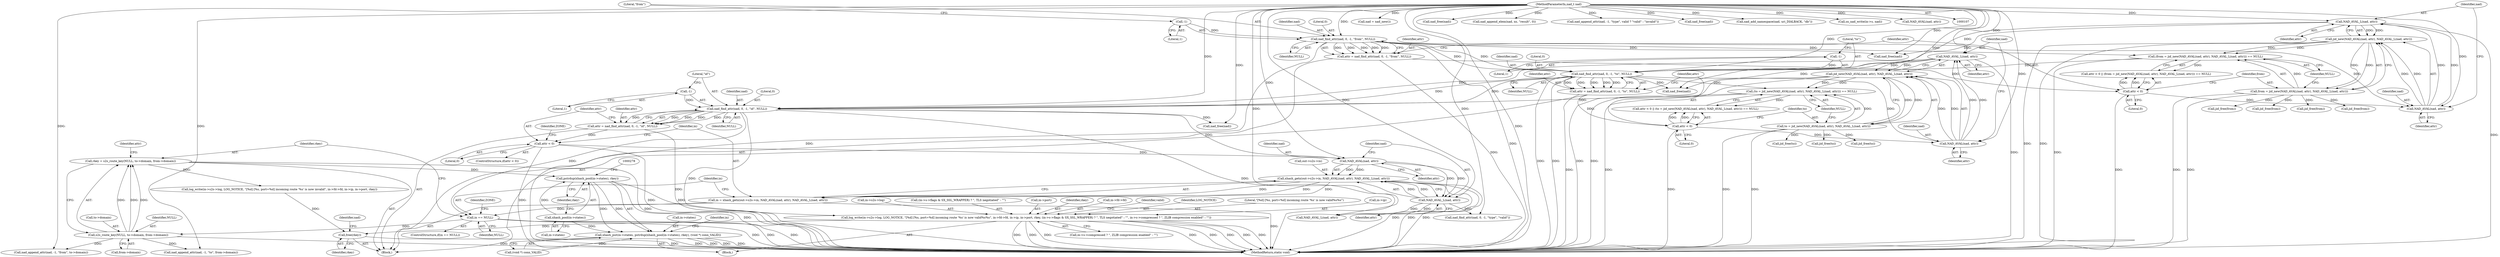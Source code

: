 digraph "0_jabberd2_aabcffae560d5fd00cd1d2ffce5d760353cf0a4d_0@API" {
"1000271" [label="(Call,pstrdup(xhash_pool(in->states), rkey))"];
"1000272" [label="(Call,xhash_pool(in->states))"];
"1000243" [label="(Call,rkey = s2s_route_key(NULL, to->domain, from->domain))"];
"1000245" [label="(Call,s2s_route_key(NULL, to->domain, from->domain))"];
"1000223" [label="(Call,in == NULL)"];
"1000208" [label="(Call,in = xhash_getx(out->s2s->in, NAD_AVAL(nad, attr), NAD_AVAL_L(nad, attr)))"];
"1000210" [label="(Call,xhash_getx(out->s2s->in, NAD_AVAL(nad, attr), NAD_AVAL_L(nad, attr)))"];
"1000216" [label="(Call,NAD_AVAL(nad, attr))"];
"1000186" [label="(Call,nad_find_attr(nad, 0, -1, \"id\", NULL))"];
"1000171" [label="(Call,NAD_AVAL_L(nad, attr))"];
"1000168" [label="(Call,NAD_AVAL(nad, attr))"];
"1000152" [label="(Call,nad_find_attr(nad, 0, -1, \"to\", NULL))"];
"1000139" [label="(Call,NAD_AVAL_L(nad, attr))"];
"1000136" [label="(Call,NAD_AVAL(nad, attr))"];
"1000120" [label="(Call,nad_find_attr(nad, 0, -1, \"from\", NULL))"];
"1000109" [label="(MethodParameterIn,nad_t nad)"];
"1000123" [label="(Call,-1)"];
"1000129" [label="(Call,attr < 0)"];
"1000118" [label="(Call,attr = nad_find_attr(nad, 0, -1, \"from\", NULL))"];
"1000155" [label="(Call,-1)"];
"1000132" [label="(Call,(from = jid_new(NAD_AVAL(nad, attr), NAD_AVAL_L(nad, attr))) == NULL)"];
"1000133" [label="(Call,from = jid_new(NAD_AVAL(nad, attr), NAD_AVAL_L(nad, attr)))"];
"1000135" [label="(Call,jid_new(NAD_AVAL(nad, attr), NAD_AVAL_L(nad, attr)))"];
"1000161" [label="(Call,attr < 0)"];
"1000150" [label="(Call,attr = nad_find_attr(nad, 0, -1, \"to\", NULL))"];
"1000189" [label="(Call,-1)"];
"1000164" [label="(Call,(to = jid_new(NAD_AVAL(nad, attr), NAD_AVAL_L(nad, attr))) == NULL)"];
"1000165" [label="(Call,to = jid_new(NAD_AVAL(nad, attr), NAD_AVAL_L(nad, attr)))"];
"1000167" [label="(Call,jid_new(NAD_AVAL(nad, attr), NAD_AVAL_L(nad, attr)))"];
"1000194" [label="(Call,attr < 0)"];
"1000184" [label="(Call,attr = nad_find_attr(nad, 0, -1, \"id\", NULL))"];
"1000219" [label="(Call,NAD_AVAL_L(nad, attr))"];
"1000267" [label="(Call,xhash_put(in->states, pstrdup(xhash_pool(in->states), rkey), (void *) conn_VALID))"];
"1000280" [label="(Call,log_write(in->s2s->log, LOG_NOTICE, \"[%d] [%s, port=%d] incoming route '%s' is now valid%s%s\", in->fd->fd, in->ip, in->port, rkey, (in->s->flags & SX_SSL_WRAPPER) ? \", TLS negotiated\" : \"\", in->s->compressed ? \", ZLIB compression enabled\" : \"\"))"];
"1000346" [label="(Call,free(rkey))"];
"1000205" [label="(Call,nad_free(nad))"];
"1000142" [label="(Identifier,NULL)"];
"1000287" [label="(Literal,\"[%d] [%s, port=%d] incoming route '%s' is now valid%s%s\")"];
"1000195" [label="(Identifier,attr)"];
"1000217" [label="(Identifier,nad)"];
"1000185" [label="(Identifier,attr)"];
"1000110" [label="(Block,)"];
"1000155" [label="(Call,-1)"];
"1000169" [label="(Identifier,nad)"];
"1000293" [label="(Call,in->ip)"];
"1000346" [label="(Call,free(rkey))"];
"1000218" [label="(Identifier,attr)"];
"1000152" [label="(Call,nad_find_attr(nad, 0, -1, \"to\", NULL))"];
"1000354" [label="(Call,nad = nad_new())"];
"1000219" [label="(Call,NAD_AVAL_L(nad, attr))"];
"1000161" [label="(Call,attr < 0)"];
"1000240" [label="(Call,nad_free(nad))"];
"1000186" [label="(Call,nad_find_attr(nad, 0, -1, \"id\", NULL))"];
"1000276" [label="(Identifier,rkey)"];
"1000131" [label="(Literal,0)"];
"1000272" [label="(Call,xhash_pool(in->states))"];
"1000281" [label="(Call,in->s2s->log)"];
"1000363" [label="(Call,nad_append_elem(nad, ns, \"result\", 0))"];
"1000384" [label="(Call,nad_append_attr(nad, -1, \"type\", valid ? \"valid\" : \"invalid\"))"];
"1000273" [label="(Call,in->states)"];
"1000191" [label="(Literal,\"id\")"];
"1000147" [label="(Call,nad_free(nad))"];
"1000124" [label="(Literal,1)"];
"1000167" [label="(Call,jid_new(NAD_AVAL(nad, attr), NAD_AVAL_L(nad, attr)))"];
"1000157" [label="(Literal,\"to\")"];
"1000172" [label="(Identifier,nad)"];
"1000300" [label="(Call,(in->s->flags & SX_SSL_WRAPPER) ? \", TLS negotiated\" : \"\")"];
"1000154" [label="(Literal,0)"];
"1000368" [label="(Call,nad_append_attr(nad, -1, \"to\", from->domain))"];
"1000254" [label="(Identifier,attr)"];
"1000190" [label="(Literal,1)"];
"1000193" [label="(ControlStructure,if(attr < 0))"];
"1000203" [label="(Call,jid_free(to))"];
"1000236" [label="(Call,jid_free(from))"];
"1000296" [label="(Call,in->port)"];
"1000211" [label="(Call,out->s2s->in)"];
"1000139" [label="(Call,NAD_AVAL_L(nad, attr))"];
"1000120" [label="(Call,nad_find_attr(nad, 0, -1, \"from\", NULL))"];
"1000171" [label="(Call,NAD_AVAL_L(nad, attr))"];
"1000225" [label="(Identifier,NULL)"];
"1000323" [label="(Call,log_write(in->s2s->log, LOG_NOTICE, \"[%d] [%s, port=%d] incoming route '%s' is now invalid\", in->fd->fd, in->ip, in->port, rkey))"];
"1000162" [label="(Identifier,attr)"];
"1000187" [label="(Identifier,nad)"];
"1000299" [label="(Identifier,rkey)"];
"1000267" [label="(Call,xhash_put(in->states, pstrdup(xhash_pool(in->states), rkey), (void *) conn_VALID))"];
"1000348" [label="(Call,nad_free(nad))"];
"1000288" [label="(Call,in->fd->fd)"];
"1000153" [label="(Identifier,nad)"];
"1000250" [label="(Call,from->domain)"];
"1000150" [label="(Call,attr = nad_find_attr(nad, 0, -1, \"to\", NULL))"];
"1000160" [label="(Call,attr < 0 || (to = jid_new(NAD_AVAL(nad, attr), NAD_AVAL_L(nad, attr))) == NULL)"];
"1000164" [label="(Call,(to = jid_new(NAD_AVAL(nad, attr), NAD_AVAL_L(nad, attr))) == NULL)"];
"1000238" [label="(Call,jid_free(to))"];
"1000222" [label="(ControlStructure,if(in == NULL))"];
"1000165" [label="(Call,to = jid_new(NAD_AVAL(nad, attr), NAD_AVAL_L(nad, attr)))"];
"1000221" [label="(Identifier,attr)"];
"1000199" [label="(Identifier,ZONE)"];
"1000359" [label="(Call,nad_add_namespace(nad, uri_DIALBACK, \"db\"))"];
"1000255" [label="(Call,nad_find_attr(nad, 0, -1, \"type\", \"valid\"))"];
"1000121" [label="(Identifier,nad)"];
"1000393" [label="(Call,sx_nad_write(in->s, nad))"];
"1000194" [label="(Call,attr < 0)"];
"1000376" [label="(Call,nad_append_attr(nad, -1, \"from\", to->domain))"];
"1000130" [label="(Identifier,attr)"];
"1000129" [label="(Call,attr < 0)"];
"1000188" [label="(Literal,0)"];
"1000168" [label="(Call,NAD_AVAL(nad, attr))"];
"1000128" [label="(Call,attr < 0 || (from = jid_new(NAD_AVAL(nad, attr), NAD_AVAL_L(nad, attr))) == NULL)"];
"1000268" [label="(Call,in->states)"];
"1000280" [label="(Call,log_write(in->s2s->log, LOG_NOTICE, \"[%d] [%s, port=%d] incoming route '%s' is now valid%s%s\", in->fd->fd, in->ip, in->port, rkey, (in->s->flags & SX_SSL_WRAPPER) ? \", TLS negotiated\" : \"\", in->s->compressed ? \", ZLIB compression enabled\" : \"\"))"];
"1000414" [label="(Call,jid_free(to))"];
"1000416" [label="(MethodReturn,static void)"];
"1000119" [label="(Identifier,attr)"];
"1000122" [label="(Literal,0)"];
"1000170" [label="(Identifier,attr)"];
"1000233" [label="(Call,NAD_AVAL(nad, attr))"];
"1000277" [label="(Call,(void *) conn_VALID)"];
"1000192" [label="(Identifier,NULL)"];
"1000140" [label="(Identifier,nad)"];
"1000209" [label="(Identifier,in)"];
"1000181" [label="(Call,nad_free(nad))"];
"1000244" [label="(Identifier,rkey)"];
"1000125" [label="(Literal,\"from\")"];
"1000243" [label="(Call,rkey = s2s_route_key(NULL, to->domain, from->domain))"];
"1000137" [label="(Identifier,nad)"];
"1000173" [label="(Identifier,attr)"];
"1000118" [label="(Call,attr = nad_find_attr(nad, 0, -1, \"from\", NULL))"];
"1000412" [label="(Call,jid_free(from))"];
"1000319" [label="(Identifier,valid)"];
"1000286" [label="(Identifier,LOG_NOTICE)"];
"1000230" [label="(Call,NAD_AVAL_L(nad, attr))"];
"1000158" [label="(Identifier,NULL)"];
"1000347" [label="(Identifier,rkey)"];
"1000349" [label="(Identifier,nad)"];
"1000210" [label="(Call,xhash_getx(out->s2s->in, NAD_AVAL(nad, attr), NAD_AVAL_L(nad, attr)))"];
"1000126" [label="(Identifier,NULL)"];
"1000135" [label="(Call,jid_new(NAD_AVAL(nad, attr), NAD_AVAL_L(nad, attr)))"];
"1000220" [label="(Identifier,nad)"];
"1000201" [label="(Call,jid_free(from))"];
"1000189" [label="(Call,-1)"];
"1000228" [label="(Identifier,ZONE)"];
"1000246" [label="(Identifier,NULL)"];
"1000138" [label="(Identifier,attr)"];
"1000245" [label="(Call,s2s_route_key(NULL, to->domain, from->domain))"];
"1000208" [label="(Call,in = xhash_getx(out->s2s->in, NAD_AVAL(nad, attr), NAD_AVAL_L(nad, attr)))"];
"1000163" [label="(Literal,0)"];
"1000109" [label="(MethodParameterIn,nad_t nad)"];
"1000196" [label="(Literal,0)"];
"1000216" [label="(Call,NAD_AVAL(nad, attr))"];
"1000179" [label="(Call,jid_free(from))"];
"1000271" [label="(Call,pstrdup(xhash_pool(in->states), rkey))"];
"1000224" [label="(Identifier,in)"];
"1000174" [label="(Identifier,NULL)"];
"1000166" [label="(Identifier,to)"];
"1000151" [label="(Identifier,attr)"];
"1000132" [label="(Call,(from = jid_new(NAD_AVAL(nad, attr), NAD_AVAL_L(nad, attr))) == NULL)"];
"1000141" [label="(Identifier,attr)"];
"1000310" [label="(Call,in->s->compressed ? \", ZLIB compression enabled\" : \"\")"];
"1000156" [label="(Literal,1)"];
"1000247" [label="(Call,to->domain)"];
"1000266" [label="(Block,)"];
"1000283" [label="(Identifier,in)"];
"1000123" [label="(Call,-1)"];
"1000184" [label="(Call,attr = nad_find_attr(nad, 0, -1, \"id\", NULL))"];
"1000133" [label="(Call,from = jid_new(NAD_AVAL(nad, attr), NAD_AVAL_L(nad, attr)))"];
"1000223" [label="(Call,in == NULL)"];
"1000136" [label="(Call,NAD_AVAL(nad, attr))"];
"1000134" [label="(Identifier,from)"];
"1000271" -> "1000267"  [label="AST: "];
"1000271" -> "1000276"  [label="CFG: "];
"1000272" -> "1000271"  [label="AST: "];
"1000276" -> "1000271"  [label="AST: "];
"1000278" -> "1000271"  [label="CFG: "];
"1000271" -> "1000416"  [label="DDG: "];
"1000271" -> "1000267"  [label="DDG: "];
"1000271" -> "1000267"  [label="DDG: "];
"1000272" -> "1000271"  [label="DDG: "];
"1000243" -> "1000271"  [label="DDG: "];
"1000271" -> "1000280"  [label="DDG: "];
"1000272" -> "1000273"  [label="CFG: "];
"1000273" -> "1000272"  [label="AST: "];
"1000276" -> "1000272"  [label="CFG: "];
"1000272" -> "1000267"  [label="DDG: "];
"1000243" -> "1000110"  [label="AST: "];
"1000243" -> "1000245"  [label="CFG: "];
"1000244" -> "1000243"  [label="AST: "];
"1000245" -> "1000243"  [label="AST: "];
"1000254" -> "1000243"  [label="CFG: "];
"1000243" -> "1000416"  [label="DDG: "];
"1000245" -> "1000243"  [label="DDG: "];
"1000245" -> "1000243"  [label="DDG: "];
"1000245" -> "1000243"  [label="DDG: "];
"1000243" -> "1000323"  [label="DDG: "];
"1000245" -> "1000250"  [label="CFG: "];
"1000246" -> "1000245"  [label="AST: "];
"1000247" -> "1000245"  [label="AST: "];
"1000250" -> "1000245"  [label="AST: "];
"1000245" -> "1000416"  [label="DDG: "];
"1000223" -> "1000245"  [label="DDG: "];
"1000245" -> "1000368"  [label="DDG: "];
"1000245" -> "1000376"  [label="DDG: "];
"1000223" -> "1000222"  [label="AST: "];
"1000223" -> "1000225"  [label="CFG: "];
"1000224" -> "1000223"  [label="AST: "];
"1000225" -> "1000223"  [label="AST: "];
"1000228" -> "1000223"  [label="CFG: "];
"1000244" -> "1000223"  [label="CFG: "];
"1000223" -> "1000416"  [label="DDG: "];
"1000223" -> "1000416"  [label="DDG: "];
"1000223" -> "1000416"  [label="DDG: "];
"1000208" -> "1000223"  [label="DDG: "];
"1000186" -> "1000223"  [label="DDG: "];
"1000208" -> "1000110"  [label="AST: "];
"1000208" -> "1000210"  [label="CFG: "];
"1000209" -> "1000208"  [label="AST: "];
"1000210" -> "1000208"  [label="AST: "];
"1000224" -> "1000208"  [label="CFG: "];
"1000208" -> "1000416"  [label="DDG: "];
"1000210" -> "1000208"  [label="DDG: "];
"1000210" -> "1000208"  [label="DDG: "];
"1000210" -> "1000208"  [label="DDG: "];
"1000210" -> "1000219"  [label="CFG: "];
"1000211" -> "1000210"  [label="AST: "];
"1000216" -> "1000210"  [label="AST: "];
"1000219" -> "1000210"  [label="AST: "];
"1000210" -> "1000416"  [label="DDG: "];
"1000210" -> "1000416"  [label="DDG: "];
"1000210" -> "1000416"  [label="DDG: "];
"1000216" -> "1000210"  [label="DDG: "];
"1000216" -> "1000210"  [label="DDG: "];
"1000219" -> "1000210"  [label="DDG: "];
"1000219" -> "1000210"  [label="DDG: "];
"1000216" -> "1000218"  [label="CFG: "];
"1000217" -> "1000216"  [label="AST: "];
"1000218" -> "1000216"  [label="AST: "];
"1000220" -> "1000216"  [label="CFG: "];
"1000186" -> "1000216"  [label="DDG: "];
"1000109" -> "1000216"  [label="DDG: "];
"1000194" -> "1000216"  [label="DDG: "];
"1000216" -> "1000219"  [label="DDG: "];
"1000216" -> "1000219"  [label="DDG: "];
"1000186" -> "1000184"  [label="AST: "];
"1000186" -> "1000192"  [label="CFG: "];
"1000187" -> "1000186"  [label="AST: "];
"1000188" -> "1000186"  [label="AST: "];
"1000189" -> "1000186"  [label="AST: "];
"1000191" -> "1000186"  [label="AST: "];
"1000192" -> "1000186"  [label="AST: "];
"1000184" -> "1000186"  [label="CFG: "];
"1000186" -> "1000416"  [label="DDG: "];
"1000186" -> "1000416"  [label="DDG: "];
"1000186" -> "1000184"  [label="DDG: "];
"1000186" -> "1000184"  [label="DDG: "];
"1000186" -> "1000184"  [label="DDG: "];
"1000186" -> "1000184"  [label="DDG: "];
"1000186" -> "1000184"  [label="DDG: "];
"1000171" -> "1000186"  [label="DDG: "];
"1000152" -> "1000186"  [label="DDG: "];
"1000152" -> "1000186"  [label="DDG: "];
"1000109" -> "1000186"  [label="DDG: "];
"1000189" -> "1000186"  [label="DDG: "];
"1000164" -> "1000186"  [label="DDG: "];
"1000186" -> "1000205"  [label="DDG: "];
"1000171" -> "1000167"  [label="AST: "];
"1000171" -> "1000173"  [label="CFG: "];
"1000172" -> "1000171"  [label="AST: "];
"1000173" -> "1000171"  [label="AST: "];
"1000167" -> "1000171"  [label="CFG: "];
"1000171" -> "1000416"  [label="DDG: "];
"1000171" -> "1000167"  [label="DDG: "];
"1000171" -> "1000167"  [label="DDG: "];
"1000168" -> "1000171"  [label="DDG: "];
"1000168" -> "1000171"  [label="DDG: "];
"1000109" -> "1000171"  [label="DDG: "];
"1000171" -> "1000181"  [label="DDG: "];
"1000168" -> "1000167"  [label="AST: "];
"1000168" -> "1000170"  [label="CFG: "];
"1000169" -> "1000168"  [label="AST: "];
"1000170" -> "1000168"  [label="AST: "];
"1000172" -> "1000168"  [label="CFG: "];
"1000168" -> "1000167"  [label="DDG: "];
"1000168" -> "1000167"  [label="DDG: "];
"1000152" -> "1000168"  [label="DDG: "];
"1000109" -> "1000168"  [label="DDG: "];
"1000161" -> "1000168"  [label="DDG: "];
"1000152" -> "1000150"  [label="AST: "];
"1000152" -> "1000158"  [label="CFG: "];
"1000153" -> "1000152"  [label="AST: "];
"1000154" -> "1000152"  [label="AST: "];
"1000155" -> "1000152"  [label="AST: "];
"1000157" -> "1000152"  [label="AST: "];
"1000158" -> "1000152"  [label="AST: "];
"1000150" -> "1000152"  [label="CFG: "];
"1000152" -> "1000416"  [label="DDG: "];
"1000152" -> "1000416"  [label="DDG: "];
"1000152" -> "1000150"  [label="DDG: "];
"1000152" -> "1000150"  [label="DDG: "];
"1000152" -> "1000150"  [label="DDG: "];
"1000152" -> "1000150"  [label="DDG: "];
"1000152" -> "1000150"  [label="DDG: "];
"1000139" -> "1000152"  [label="DDG: "];
"1000120" -> "1000152"  [label="DDG: "];
"1000120" -> "1000152"  [label="DDG: "];
"1000109" -> "1000152"  [label="DDG: "];
"1000155" -> "1000152"  [label="DDG: "];
"1000132" -> "1000152"  [label="DDG: "];
"1000152" -> "1000164"  [label="DDG: "];
"1000152" -> "1000181"  [label="DDG: "];
"1000139" -> "1000135"  [label="AST: "];
"1000139" -> "1000141"  [label="CFG: "];
"1000140" -> "1000139"  [label="AST: "];
"1000141" -> "1000139"  [label="AST: "];
"1000135" -> "1000139"  [label="CFG: "];
"1000139" -> "1000416"  [label="DDG: "];
"1000139" -> "1000135"  [label="DDG: "];
"1000139" -> "1000135"  [label="DDG: "];
"1000136" -> "1000139"  [label="DDG: "];
"1000136" -> "1000139"  [label="DDG: "];
"1000109" -> "1000139"  [label="DDG: "];
"1000139" -> "1000147"  [label="DDG: "];
"1000136" -> "1000135"  [label="AST: "];
"1000136" -> "1000138"  [label="CFG: "];
"1000137" -> "1000136"  [label="AST: "];
"1000138" -> "1000136"  [label="AST: "];
"1000140" -> "1000136"  [label="CFG: "];
"1000136" -> "1000135"  [label="DDG: "];
"1000136" -> "1000135"  [label="DDG: "];
"1000120" -> "1000136"  [label="DDG: "];
"1000109" -> "1000136"  [label="DDG: "];
"1000129" -> "1000136"  [label="DDG: "];
"1000120" -> "1000118"  [label="AST: "];
"1000120" -> "1000126"  [label="CFG: "];
"1000121" -> "1000120"  [label="AST: "];
"1000122" -> "1000120"  [label="AST: "];
"1000123" -> "1000120"  [label="AST: "];
"1000125" -> "1000120"  [label="AST: "];
"1000126" -> "1000120"  [label="AST: "];
"1000118" -> "1000120"  [label="CFG: "];
"1000120" -> "1000416"  [label="DDG: "];
"1000120" -> "1000416"  [label="DDG: "];
"1000120" -> "1000118"  [label="DDG: "];
"1000120" -> "1000118"  [label="DDG: "];
"1000120" -> "1000118"  [label="DDG: "];
"1000120" -> "1000118"  [label="DDG: "];
"1000120" -> "1000118"  [label="DDG: "];
"1000109" -> "1000120"  [label="DDG: "];
"1000123" -> "1000120"  [label="DDG: "];
"1000120" -> "1000132"  [label="DDG: "];
"1000120" -> "1000147"  [label="DDG: "];
"1000109" -> "1000107"  [label="AST: "];
"1000109" -> "1000416"  [label="DDG: "];
"1000109" -> "1000147"  [label="DDG: "];
"1000109" -> "1000181"  [label="DDG: "];
"1000109" -> "1000205"  [label="DDG: "];
"1000109" -> "1000219"  [label="DDG: "];
"1000109" -> "1000230"  [label="DDG: "];
"1000109" -> "1000233"  [label="DDG: "];
"1000109" -> "1000240"  [label="DDG: "];
"1000109" -> "1000255"  [label="DDG: "];
"1000109" -> "1000348"  [label="DDG: "];
"1000109" -> "1000354"  [label="DDG: "];
"1000109" -> "1000359"  [label="DDG: "];
"1000109" -> "1000363"  [label="DDG: "];
"1000109" -> "1000368"  [label="DDG: "];
"1000109" -> "1000376"  [label="DDG: "];
"1000109" -> "1000384"  [label="DDG: "];
"1000109" -> "1000393"  [label="DDG: "];
"1000123" -> "1000124"  [label="CFG: "];
"1000124" -> "1000123"  [label="AST: "];
"1000125" -> "1000123"  [label="CFG: "];
"1000129" -> "1000128"  [label="AST: "];
"1000129" -> "1000131"  [label="CFG: "];
"1000130" -> "1000129"  [label="AST: "];
"1000131" -> "1000129"  [label="AST: "];
"1000134" -> "1000129"  [label="CFG: "];
"1000128" -> "1000129"  [label="CFG: "];
"1000129" -> "1000416"  [label="DDG: "];
"1000129" -> "1000128"  [label="DDG: "];
"1000129" -> "1000128"  [label="DDG: "];
"1000118" -> "1000129"  [label="DDG: "];
"1000118" -> "1000110"  [label="AST: "];
"1000119" -> "1000118"  [label="AST: "];
"1000130" -> "1000118"  [label="CFG: "];
"1000118" -> "1000416"  [label="DDG: "];
"1000155" -> "1000156"  [label="CFG: "];
"1000156" -> "1000155"  [label="AST: "];
"1000157" -> "1000155"  [label="CFG: "];
"1000132" -> "1000128"  [label="AST: "];
"1000132" -> "1000142"  [label="CFG: "];
"1000133" -> "1000132"  [label="AST: "];
"1000142" -> "1000132"  [label="AST: "];
"1000128" -> "1000132"  [label="CFG: "];
"1000132" -> "1000416"  [label="DDG: "];
"1000132" -> "1000128"  [label="DDG: "];
"1000133" -> "1000132"  [label="DDG: "];
"1000135" -> "1000132"  [label="DDG: "];
"1000135" -> "1000132"  [label="DDG: "];
"1000133" -> "1000135"  [label="CFG: "];
"1000134" -> "1000133"  [label="AST: "];
"1000135" -> "1000133"  [label="AST: "];
"1000142" -> "1000133"  [label="CFG: "];
"1000133" -> "1000416"  [label="DDG: "];
"1000133" -> "1000416"  [label="DDG: "];
"1000135" -> "1000133"  [label="DDG: "];
"1000135" -> "1000133"  [label="DDG: "];
"1000133" -> "1000179"  [label="DDG: "];
"1000133" -> "1000201"  [label="DDG: "];
"1000133" -> "1000236"  [label="DDG: "];
"1000133" -> "1000412"  [label="DDG: "];
"1000135" -> "1000416"  [label="DDG: "];
"1000135" -> "1000416"  [label="DDG: "];
"1000161" -> "1000160"  [label="AST: "];
"1000161" -> "1000163"  [label="CFG: "];
"1000162" -> "1000161"  [label="AST: "];
"1000163" -> "1000161"  [label="AST: "];
"1000166" -> "1000161"  [label="CFG: "];
"1000160" -> "1000161"  [label="CFG: "];
"1000161" -> "1000416"  [label="DDG: "];
"1000161" -> "1000160"  [label="DDG: "];
"1000161" -> "1000160"  [label="DDG: "];
"1000150" -> "1000161"  [label="DDG: "];
"1000150" -> "1000110"  [label="AST: "];
"1000151" -> "1000150"  [label="AST: "];
"1000162" -> "1000150"  [label="CFG: "];
"1000150" -> "1000416"  [label="DDG: "];
"1000189" -> "1000190"  [label="CFG: "];
"1000190" -> "1000189"  [label="AST: "];
"1000191" -> "1000189"  [label="CFG: "];
"1000164" -> "1000160"  [label="AST: "];
"1000164" -> "1000174"  [label="CFG: "];
"1000165" -> "1000164"  [label="AST: "];
"1000174" -> "1000164"  [label="AST: "];
"1000160" -> "1000164"  [label="CFG: "];
"1000164" -> "1000416"  [label="DDG: "];
"1000164" -> "1000160"  [label="DDG: "];
"1000165" -> "1000164"  [label="DDG: "];
"1000167" -> "1000164"  [label="DDG: "];
"1000167" -> "1000164"  [label="DDG: "];
"1000165" -> "1000167"  [label="CFG: "];
"1000166" -> "1000165"  [label="AST: "];
"1000167" -> "1000165"  [label="AST: "];
"1000174" -> "1000165"  [label="CFG: "];
"1000165" -> "1000416"  [label="DDG: "];
"1000165" -> "1000416"  [label="DDG: "];
"1000167" -> "1000165"  [label="DDG: "];
"1000167" -> "1000165"  [label="DDG: "];
"1000165" -> "1000203"  [label="DDG: "];
"1000165" -> "1000238"  [label="DDG: "];
"1000165" -> "1000414"  [label="DDG: "];
"1000167" -> "1000416"  [label="DDG: "];
"1000167" -> "1000416"  [label="DDG: "];
"1000194" -> "1000193"  [label="AST: "];
"1000194" -> "1000196"  [label="CFG: "];
"1000195" -> "1000194"  [label="AST: "];
"1000196" -> "1000194"  [label="AST: "];
"1000199" -> "1000194"  [label="CFG: "];
"1000209" -> "1000194"  [label="CFG: "];
"1000194" -> "1000416"  [label="DDG: "];
"1000194" -> "1000416"  [label="DDG: "];
"1000184" -> "1000194"  [label="DDG: "];
"1000184" -> "1000110"  [label="AST: "];
"1000185" -> "1000184"  [label="AST: "];
"1000195" -> "1000184"  [label="CFG: "];
"1000184" -> "1000416"  [label="DDG: "];
"1000219" -> "1000221"  [label="CFG: "];
"1000220" -> "1000219"  [label="AST: "];
"1000221" -> "1000219"  [label="AST: "];
"1000219" -> "1000230"  [label="DDG: "];
"1000219" -> "1000230"  [label="DDG: "];
"1000219" -> "1000255"  [label="DDG: "];
"1000267" -> "1000266"  [label="AST: "];
"1000267" -> "1000277"  [label="CFG: "];
"1000268" -> "1000267"  [label="AST: "];
"1000277" -> "1000267"  [label="AST: "];
"1000283" -> "1000267"  [label="CFG: "];
"1000267" -> "1000416"  [label="DDG: "];
"1000267" -> "1000416"  [label="DDG: "];
"1000267" -> "1000416"  [label="DDG: "];
"1000267" -> "1000416"  [label="DDG: "];
"1000277" -> "1000267"  [label="DDG: "];
"1000280" -> "1000266"  [label="AST: "];
"1000280" -> "1000310"  [label="CFG: "];
"1000281" -> "1000280"  [label="AST: "];
"1000286" -> "1000280"  [label="AST: "];
"1000287" -> "1000280"  [label="AST: "];
"1000288" -> "1000280"  [label="AST: "];
"1000293" -> "1000280"  [label="AST: "];
"1000296" -> "1000280"  [label="AST: "];
"1000299" -> "1000280"  [label="AST: "];
"1000300" -> "1000280"  [label="AST: "];
"1000310" -> "1000280"  [label="AST: "];
"1000319" -> "1000280"  [label="CFG: "];
"1000280" -> "1000416"  [label="DDG: "];
"1000280" -> "1000416"  [label="DDG: "];
"1000280" -> "1000416"  [label="DDG: "];
"1000280" -> "1000416"  [label="DDG: "];
"1000280" -> "1000416"  [label="DDG: "];
"1000280" -> "1000416"  [label="DDG: "];
"1000280" -> "1000416"  [label="DDG: "];
"1000280" -> "1000416"  [label="DDG: "];
"1000280" -> "1000346"  [label="DDG: "];
"1000346" -> "1000110"  [label="AST: "];
"1000346" -> "1000347"  [label="CFG: "];
"1000347" -> "1000346"  [label="AST: "];
"1000349" -> "1000346"  [label="CFG: "];
"1000346" -> "1000416"  [label="DDG: "];
"1000323" -> "1000346"  [label="DDG: "];
}
